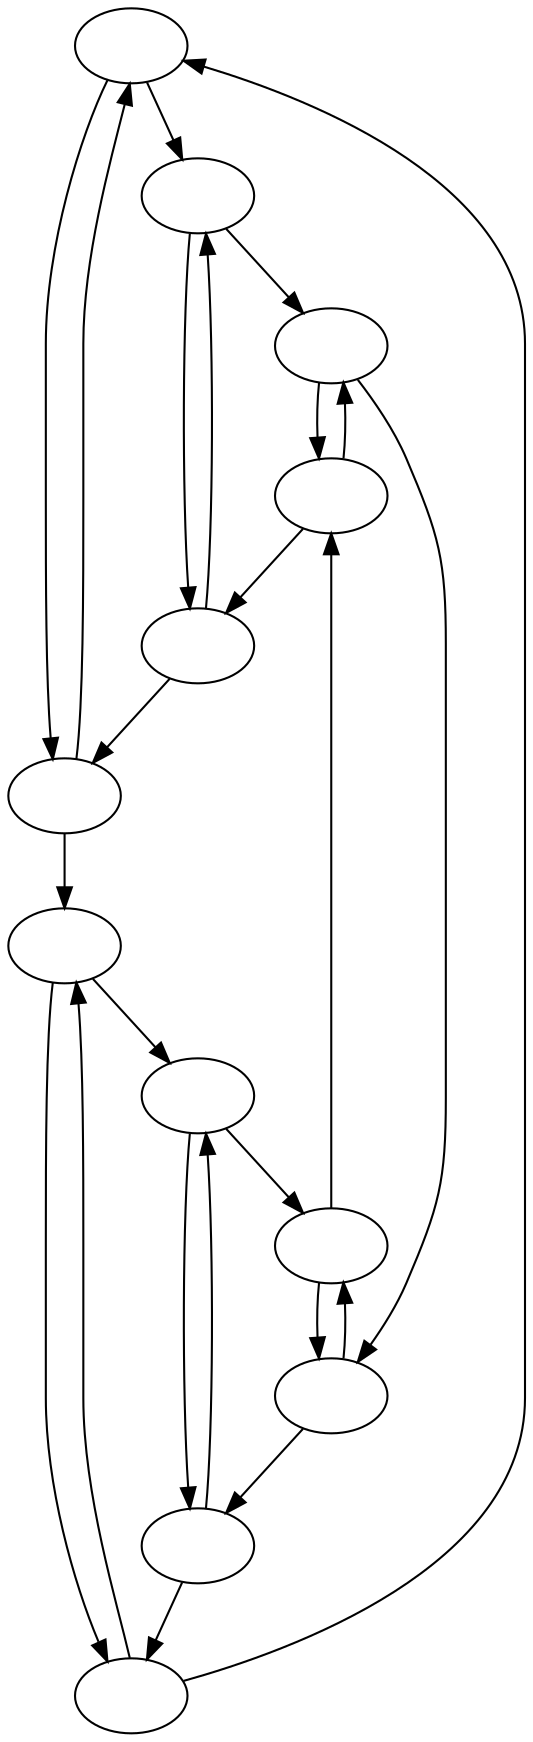 /* Created by Wolfram Mathematica 9.0 : www.wolfram.com */

digraph {
	1 [label=""];
	2 [label=""];
	3 [label=""];
	4 [label=""];
	5 [label=""];
	6 [label=""];
	7 [label=""];
	8 [label=""];
	9 [label=""];
	10 [label=""];
	11 [label=""];
	12 [label=""];
	1 -> 12;
	1 -> 4;
	2 -> 11;
	2 -> 3;
	3 -> 10;
	3 -> 5;
	4 -> 9;
	4 -> 6;
	5 -> 8;
	5 -> 7;
	6 -> 7;
	6 -> 8;
	7 -> 6;
	7 -> 9;
	8 -> 5;
	8 -> 10;
	9 -> 4;
	9 -> 12;
	10 -> 3;
	10 -> 11;
	11 -> 2;
	11 -> 1;
	12 -> 1;
	12 -> 2;
}